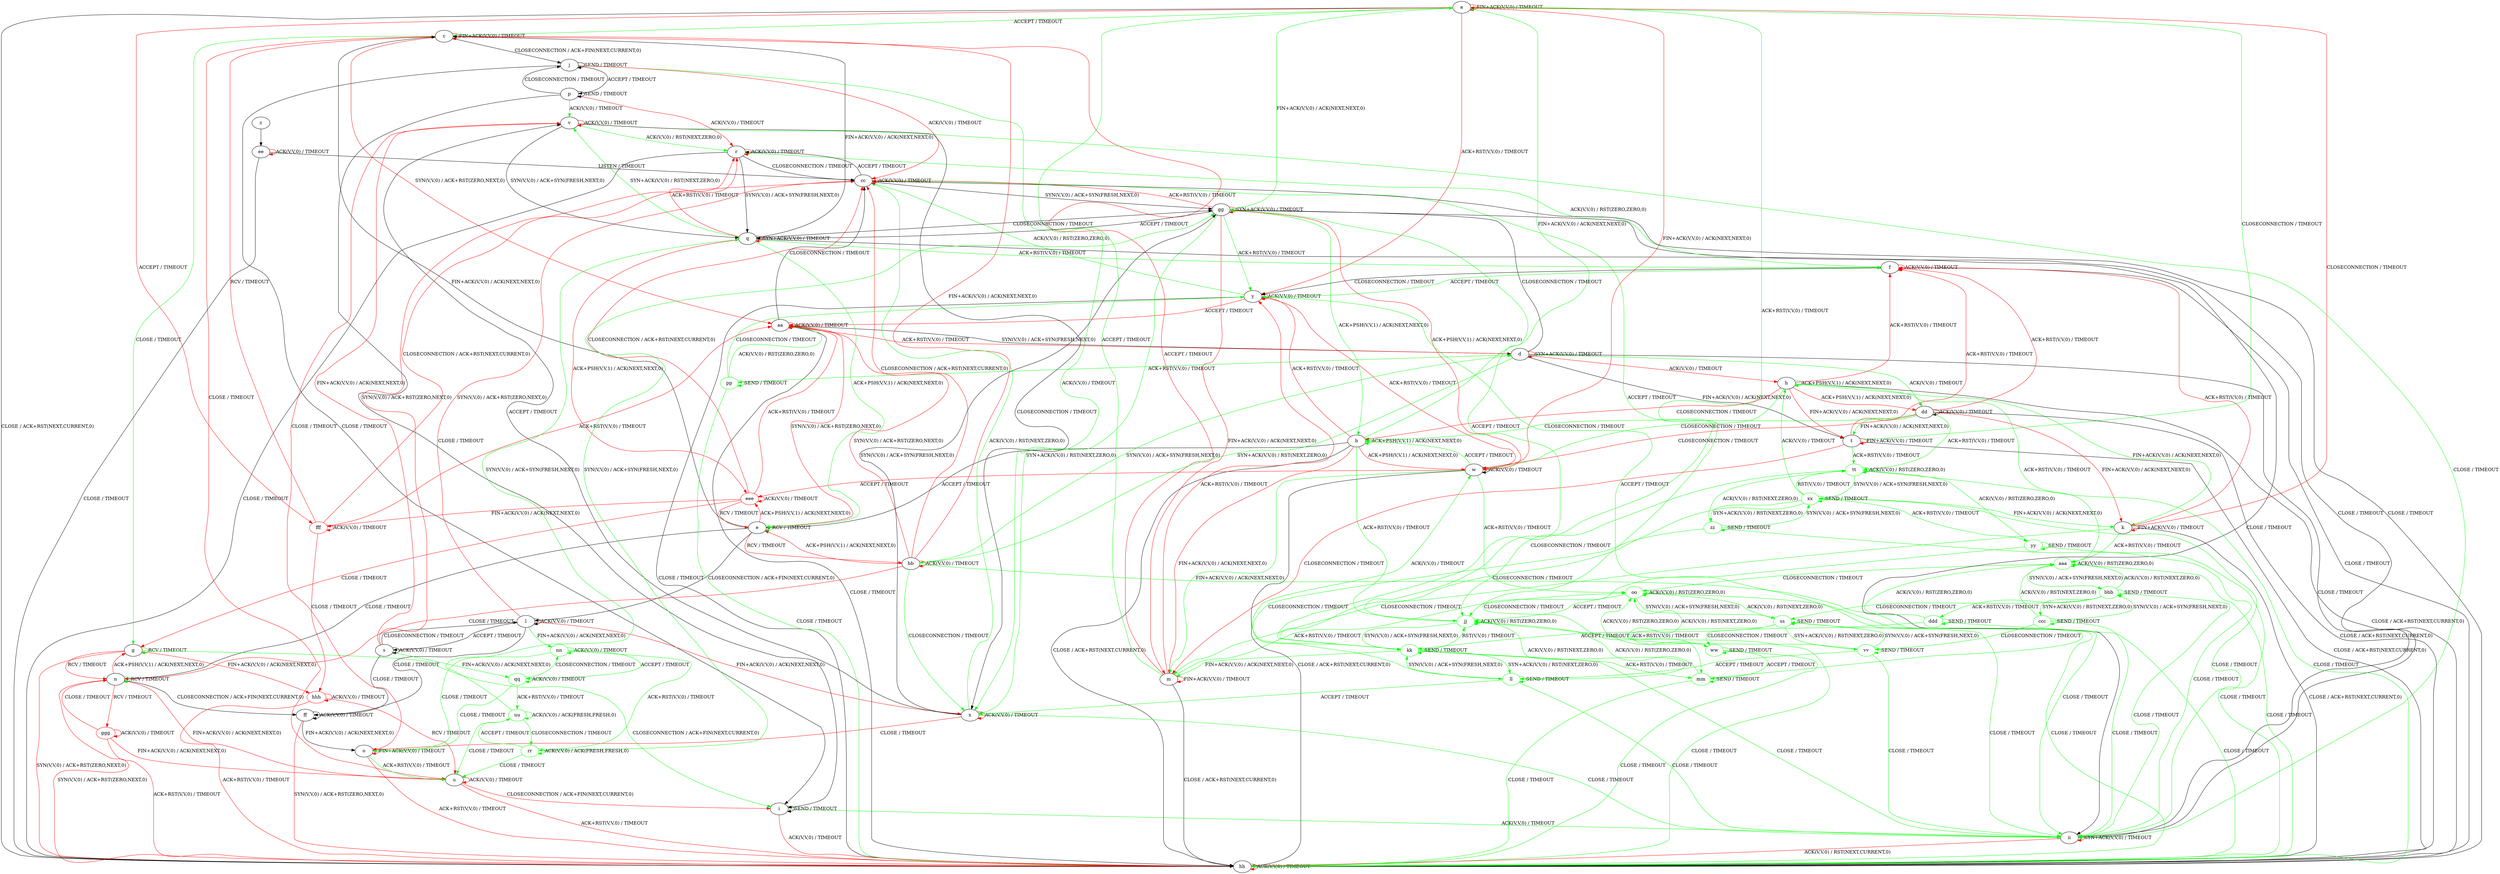 digraph "" {
	graph ["Incoming time"=61.23894476890564,
		"Outgoing time"=85.5024197101593,
		Output="{'States': 60, 'Transitions': 945, 'Filename': '../results/tcp/TCP_Windows8_Server-TCP_FreeBSD_Server-msat-4.dot'}",
		Reference="{'States': 39, 'Transitions': 495, 'Filename': '../subjects/tcp/TCP_Windows8_Server.dot'}",
		Solver=msat,
		Updated="{'States': 56, 'Transitions': 716, 'Filename': '../subjects/tcp/TCP_FreeBSD_Server.dot'}",
		"f-measure"=0.4393063583815029,
		precision=0.3715083798882682,
		recall=0.5373737373737374
	];
	a -> a [key=0,
	color=red,
	label="FIN+ACK(V,V,0) / TIMEOUT"];
a -> c [key=0,
color=green,
label="ACCEPT / TIMEOUT"];
a -> y [key=0,
color=red,
label="ACK+RST(V,V,0) / TIMEOUT"];
a -> hh [key=0,
label="CLOSE / ACK+RST(NEXT,CURRENT,0)"];
jj [color=green];
a -> jj [key=0,
color=green,
label="ACK+RST(V,V,0) / TIMEOUT"];
fff [color=red];
a -> fff [key=0,
color=red,
label="ACCEPT / TIMEOUT"];
b -> a [key=0,
color=green,
label="FIN+ACK(V,V,0) / ACK(NEXT,NEXT,0)"];
b -> b [key=0,
color=green,
label="ACK+PSH(V,V,1) / ACK(NEXT,NEXT,0)"];
b -> e [key=0,
label="ACCEPT / TIMEOUT"];
b -> m [key=0,
color=red,
label="FIN+ACK(V,V,0) / ACK(NEXT,NEXT,0)"];
b -> w [key=0,
color=red,
label="ACK+PSH(V,V,1) / ACK(NEXT,NEXT,0)"];
b -> y [key=0,
color=red,
label="ACK+RST(V,V,0) / TIMEOUT"];
b -> hh [key=0,
label="CLOSE / ACK+RST(NEXT,CURRENT,0)"];
b -> jj [key=0,
color=green,
label="ACK+RST(V,V,0) / TIMEOUT"];
c -> c [key=0,
color=red,
label="FIN+ACK(V,V,0) / TIMEOUT"];
c -> g [key=0,
color=green,
label="CLOSE / TIMEOUT"];
c -> j [key=0,
label="CLOSECONNECTION / ACK+FIN(NEXT,CURRENT,0)"];
c -> u [key=0,
color=red,
label="CLOSE / TIMEOUT"];
c -> aa [key=0,
color=red,
label="SYN(V,V,0) / ACK+RST(ZERO,NEXT,0)"];
d -> d [key=0,
color=red,
label="SYN+ACK(V,V,0) / TIMEOUT"];
d -> h [key=0,
color=red,
label="ACK(V,V,0) / TIMEOUT"];
d -> t [key=0,
label="FIN+ACK(V,V,0) / ACK(NEXT,NEXT,0)"];
d -> aa [key=0,
color=red,
label="ACK+RST(V,V,0) / TIMEOUT"];
d -> bb [key=0,
color=green,
label="SYN+ACK(V,V,0) / RST(NEXT,ZERO,0)"];
d -> dd [key=0,
color=green,
label="ACK(V,V,0) / TIMEOUT"];
d -> gg [key=0,
label="CLOSECONNECTION / TIMEOUT"];
d -> ii [key=0,
label="CLOSE / TIMEOUT"];
pp [color=green];
d -> pp [key=0,
color=green,
label="ACK+RST(V,V,0) / TIMEOUT"];
e -> c [key=0,
label="FIN+ACK(V,V,0) / ACK(NEXT,NEXT,0)"];
e -> e [key=0,
color=green,
label="RCV / TIMEOUT"];
e -> l [key=0,
label="CLOSECONNECTION / ACK+FIN(NEXT,CURRENT,0)"];
e -> n [key=0,
label="CLOSE / TIMEOUT"];
e -> aa [key=0,
color=red,
label="SYN(V,V,0) / ACK+RST(ZERO,NEXT,0)"];
e -> bb [key=0,
color=red,
label="RCV / TIMEOUT"];
eee [color=red];
e -> eee [key=0,
color=red,
label="ACK+PSH(V,V,1) / ACK(NEXT,NEXT,0)"];
f -> f [key=0,
color=red,
label="ACK(V,V,0) / TIMEOUT"];
f -> r [key=0,
color=green,
label="ACK(V,V,0) / RST(ZERO,ZERO,0)"];
f -> y [key=0,
label="CLOSECONNECTION / TIMEOUT"];
f -> hh [key=0,
label="CLOSE / TIMEOUT"];
g -> g [key=0,
color=green,
label="RCV / TIMEOUT"];
g -> i [key=0,
color=green,
label="CLOSECONNECTION / ACK+FIN(NEXT,CURRENT,0)"];
g -> n [key=0,
color=red,
label="RCV / TIMEOUT"];
g -> hh [key=0,
color=red,
label="SYN(V,V,0) / ACK+RST(ZERO,NEXT,0)"];
hhh [color=red];
g -> hhh [key=0,
color=red,
label="FIN+ACK(V,V,0) / ACK(NEXT,NEXT,0)"];
h -> b [key=0,
color=red,
label="CLOSECONNECTION / TIMEOUT"];
h -> f [key=0,
color=red,
label="ACK+RST(V,V,0) / TIMEOUT"];
h -> h [key=0,
color=green,
label="ACK+PSH(V,V,1) / ACK(NEXT,NEXT,0)"];
h -> k [key=0,
color=green,
label="FIN+ACK(V,V,0) / ACK(NEXT,NEXT,0)"];
h -> t [key=0,
color=red,
label="FIN+ACK(V,V,0) / ACK(NEXT,NEXT,0)"];
h -> w [key=0,
color=green,
label="CLOSECONNECTION / TIMEOUT"];
h -> dd [key=0,
color=red,
label="ACK+PSH(V,V,1) / ACK(NEXT,NEXT,0)"];
h -> hh [key=0,
label="CLOSE / ACK+RST(NEXT,CURRENT,0)"];
aaa [color=green];
h -> aaa [key=0,
color=green,
label="ACK+RST(V,V,0) / TIMEOUT"];
i -> i [key=0,
label="SEND / TIMEOUT"];
i -> hh [key=0,
color=red,
label="ACK(V,V,0) / TIMEOUT"];
i -> ii [key=0,
color=green,
label="ACK(V,V,0) / TIMEOUT"];
j -> i [key=0,
label="CLOSE / TIMEOUT"];
j -> j [key=0,
label="SEND / TIMEOUT"];
j -> p [key=0,
label="ACCEPT / TIMEOUT"];
j -> x [key=0,
color=green,
label="ACK(V,V,0) / TIMEOUT"];
j -> cc [key=0,
color=red,
label="ACK(V,V,0) / TIMEOUT"];
k -> a [key=0,
color=red,
label="CLOSECONNECTION / TIMEOUT"];
k -> f [key=0,
color=red,
label="ACK+RST(V,V,0) / TIMEOUT"];
k -> k [key=0,
color=red,
label="FIN+ACK(V,V,0) / TIMEOUT"];
k -> m [key=0,
color=green,
label="CLOSECONNECTION / TIMEOUT"];
k -> hh [key=0,
label="CLOSE / ACK+RST(NEXT,CURRENT,0)"];
k -> aaa [key=0,
color=green,
label="ACK+RST(V,V,0) / TIMEOUT"];
l -> l [key=0,
label="ACK(V,V,0) / TIMEOUT"];
l -> s [key=0,
label="ACCEPT / TIMEOUT"];
l -> x [key=0,
color=red,
label="FIN+ACK(V,V,0) / ACK(NEXT,NEXT,0)"];
l -> cc [key=0,
color=red,
label="SYN(V,V,0) / ACK+RST(ZERO,NEXT,0)"];
l -> ff [key=0,
label="CLOSE / TIMEOUT"];
nn [color=green];
l -> nn [key=0,
color=green,
label="FIN+ACK(V,V,0) / ACK(NEXT,NEXT,0)"];
m -> a [key=0,
color=green,
label="ACCEPT / TIMEOUT"];
m -> c [key=0,
color=red,
label="ACCEPT / TIMEOUT"];
m -> m [key=0,
color=red,
label="FIN+ACK(V,V,0) / TIMEOUT"];
m -> y [key=0,
color=red,
label="ACK+RST(V,V,0) / TIMEOUT"];
m -> hh [key=0,
label="CLOSE / ACK+RST(NEXT,CURRENT,0)"];
oo [color=green];
m -> oo [key=0,
color=green,
label="ACK+RST(V,V,0) / TIMEOUT"];
n -> g [key=0,
color=red,
label="ACK+PSH(V,V,1) / ACK(NEXT,NEXT,0)"];
n -> n [key=0,
color=green,
label="RCV / TIMEOUT"];
n -> u [key=0,
color=red,
label="FIN+ACK(V,V,0) / ACK(NEXT,NEXT,0)"];
n -> ff [key=0,
label="CLOSECONNECTION / ACK+FIN(NEXT,CURRENT,0)"];
n -> hh [key=0,
color=red,
label="SYN(V,V,0) / ACK+RST(ZERO,NEXT,0)"];
ggg [color=red];
n -> ggg [key=0,
color=red,
label="RCV / TIMEOUT"];
o -> o [key=0,
color=red,
label="FIN+ACK(V,V,0) / TIMEOUT"];
o -> u [key=0,
color=green,
label="ACK+RST(V,V,0) / TIMEOUT"];
o -> hh [key=0,
color=red,
label="ACK+RST(V,V,0) / TIMEOUT"];
p -> i [key=0,
label="CLOSE / TIMEOUT"];
p -> j [key=0,
label="CLOSECONNECTION / TIMEOUT"];
p -> p [key=0,
label="SEND / TIMEOUT"];
p -> r [key=0,
color=red,
label="ACK(V,V,0) / TIMEOUT"];
p -> v [key=0,
color=green,
label="ACK(V,V,0) / TIMEOUT"];
q -> c [key=0,
label="FIN+ACK(V,V,0) / ACK(NEXT,NEXT,0)"];
q -> e [key=0,
color=green,
label="ACK+PSH(V,V,1) / ACK(NEXT,NEXT,0)"];
q -> f [key=0,
color=green,
label="ACK+RST(V,V,0) / TIMEOUT"];
q -> q [key=0,
color=red,
label="SYN+ACK(V,V,0) / TIMEOUT"];
q -> r [key=0,
color=red,
label="ACK+RST(V,V,0) / TIMEOUT"];
q -> v [key=0,
color=green,
label="SYN+ACK(V,V,0) / RST(NEXT,ZERO,0)"];
q -> gg [key=0,
label="CLOSECONNECTION / TIMEOUT"];
q -> ii [key=0,
label="CLOSE / TIMEOUT"];
q -> eee [key=0,
color=red,
label="ACK+PSH(V,V,1) / ACK(NEXT,NEXT,0)"];
r -> q [key=0,
label="SYN(V,V,0) / ACK+SYN(FRESH,NEXT,0)"];
r -> r [key=0,
color=red,
label="ACK(V,V,0) / TIMEOUT"];
r -> cc [key=0,
label="CLOSECONNECTION / TIMEOUT"];
r -> hh [key=0,
label="CLOSE / TIMEOUT"];
s -> l [key=0,
label="CLOSECONNECTION / TIMEOUT"];
s -> r [key=0,
color=red,
label="SYN(V,V,0) / ACK+RST(ZERO,NEXT,0)"];
s -> s [key=0,
label="ACK(V,V,0) / TIMEOUT"];
s -> v [key=0,
color=red,
label="FIN+ACK(V,V,0) / ACK(NEXT,NEXT,0)"];
s -> ff [key=0,
label="CLOSE / TIMEOUT"];
qq [color=green];
s -> qq [key=0,
color=green,
label="FIN+ACK(V,V,0) / ACK(NEXT,NEXT,0)"];
t -> a [key=0,
color=green,
label="CLOSECONNECTION / TIMEOUT"];
t -> f [key=0,
color=red,
label="ACK+RST(V,V,0) / TIMEOUT"];
t -> m [key=0,
color=red,
label="CLOSECONNECTION / TIMEOUT"];
t -> t [key=0,
color=red,
label="FIN+ACK(V,V,0) / TIMEOUT"];
t -> hh [key=0,
label="CLOSE / ACK+RST(NEXT,CURRENT,0)"];
tt [color=green];
t -> tt [key=0,
color=green,
label="ACK+RST(V,V,0) / TIMEOUT"];
u -> i [key=0,
color=red,
label="CLOSECONNECTION / ACK+FIN(NEXT,CURRENT,0)"];
u -> u [key=0,
color=red,
label="ACK(V,V,0) / TIMEOUT"];
u -> hh [key=0,
color=red,
label="ACK+RST(V,V,0) / TIMEOUT"];
v -> o [key=0,
color=red,
label="CLOSE / TIMEOUT"];
v -> q [key=0,
label="SYN(V,V,0) / ACK+SYN(FRESH,NEXT,0)"];
v -> r [key=0,
color=green,
label="ACK(V,V,0) / RST(NEXT,ZERO,0)"];
v -> v [key=0,
color=red,
label="ACK(V,V,0) / TIMEOUT"];
v -> x [key=0,
label="CLOSECONNECTION / TIMEOUT"];
v -> ii [key=0,
color=green,
label="CLOSE / TIMEOUT"];
w -> a [key=0,
color=red,
label="FIN+ACK(V,V,0) / ACK(NEXT,NEXT,0)"];
w -> b [key=0,
color=green,
label="ACCEPT / TIMEOUT"];
w -> m [key=0,
color=green,
label="FIN+ACK(V,V,0) / ACK(NEXT,NEXT,0)"];
w -> w [key=0,
label="ACK(V,V,0) / TIMEOUT"];
w -> y [key=0,
color=red,
label="ACK+RST(V,V,0) / TIMEOUT"];
w -> hh [key=0,
label="CLOSE / ACK+RST(NEXT,CURRENT,0)"];
w -> oo [key=0,
color=green,
label="ACK+RST(V,V,0) / TIMEOUT"];
w -> eee [key=0,
color=red,
label="ACCEPT / TIMEOUT"];
x -> o [key=0,
color=red,
label="CLOSE / TIMEOUT"];
x -> v [key=0,
label="ACCEPT / TIMEOUT"];
x -> x [key=0,
color=red,
label="ACK(V,V,0) / TIMEOUT"];
x -> cc [key=0,
color=green,
label="ACK(V,V,0) / RST(NEXT,ZERO,0)"];
x -> gg [key=0,
label="SYN(V,V,0) / ACK+SYN(FRESH,NEXT,0)"];
x -> ii [key=0,
color=green,
label="CLOSE / TIMEOUT"];
y -> f [key=0,
color=green,
label="ACCEPT / TIMEOUT"];
y -> y [key=0,
color=red,
label="ACK(V,V,0) / TIMEOUT"];
y -> aa [key=0,
color=red,
label="ACCEPT / TIMEOUT"];
y -> cc [key=0,
color=green,
label="ACK(V,V,0) / RST(ZERO,ZERO,0)"];
y -> hh [key=0,
label="CLOSE / TIMEOUT"];
z -> ee [key=0];
aa -> d [key=0,
label="SYN(V,V,0) / ACK+SYN(FRESH,NEXT,0)"];
aa -> aa [key=0,
color=red,
label="ACK(V,V,0) / TIMEOUT"];
aa -> cc [key=0,
label="CLOSECONNECTION / TIMEOUT"];
aa -> hh [key=0,
label="CLOSE / TIMEOUT"];
bb -> c [key=0,
color=red,
label="FIN+ACK(V,V,0) / ACK(NEXT,NEXT,0)"];
bb -> d [key=0,
color=green,
label="SYN(V,V,0) / ACK+SYN(FRESH,NEXT,0)"];
bb -> e [key=0,
color=red,
label="ACK+PSH(V,V,1) / ACK(NEXT,NEXT,0)"];
bb -> n [key=0,
color=red,
label="CLOSE / TIMEOUT"];
bb -> x [key=0,
color=green,
label="CLOSECONNECTION / TIMEOUT"];
bb -> aa [key=0,
color=red,
label="SYN(V,V,0) / ACK+RST(ZERO,NEXT,0)"];
bb -> bb [key=0,
color=red,
label="ACK(V,V,0) / TIMEOUT"];
bb -> cc [key=0,
color=red,
label="CLOSECONNECTION / ACK+RST(NEXT,CURRENT,0)"];
bb -> ii [key=0,
color=green,
label="CLOSE / TIMEOUT"];
cc -> r [key=0,
label="ACCEPT / TIMEOUT"];
cc -> cc [key=0,
color=red,
label="ACK(V,V,0) / TIMEOUT"];
cc -> gg [key=0,
label="SYN(V,V,0) / ACK+SYN(FRESH,NEXT,0)"];
cc -> hh [key=0,
label="CLOSE / TIMEOUT"];
dd -> b [key=0,
color=green,
label="CLOSECONNECTION / TIMEOUT"];
dd -> f [key=0,
color=red,
label="ACK+RST(V,V,0) / TIMEOUT"];
dd -> k [key=0,
color=red,
label="FIN+ACK(V,V,0) / ACK(NEXT,NEXT,0)"];
dd -> t [key=0,
color=green,
label="FIN+ACK(V,V,0) / ACK(NEXT,NEXT,0)"];
dd -> w [key=0,
color=red,
label="CLOSECONNECTION / TIMEOUT"];
dd -> dd [key=0,
label="ACK(V,V,0) / TIMEOUT"];
dd -> hh [key=0,
label="CLOSE / ACK+RST(NEXT,CURRENT,0)"];
dd -> tt [key=0,
color=green,
label="ACK+RST(V,V,0) / TIMEOUT"];
ee -> cc [key=0,
label="LISTEN / TIMEOUT"];
ee -> ee [key=0,
color=red,
label="ACK(V,V,0) / TIMEOUT"];
ee -> hh [key=0,
label="CLOSE / TIMEOUT"];
ff -> o [key=0,
label="FIN+ACK(V,V,0) / ACK(NEXT,NEXT,0)"];
ff -> ff [key=0,
label="ACK(V,V,0) / TIMEOUT"];
ff -> hh [key=0,
color=red,
label="SYN(V,V,0) / ACK+RST(ZERO,NEXT,0)"];
gg -> a [key=0,
color=green,
label="FIN+ACK(V,V,0) / ACK(NEXT,NEXT,0)"];
gg -> b [key=0,
color=green,
label="ACK+PSH(V,V,1) / ACK(NEXT,NEXT,0)"];
gg -> m [key=0,
color=red,
label="FIN+ACK(V,V,0) / ACK(NEXT,NEXT,0)"];
gg -> q [key=0,
label="ACCEPT / TIMEOUT"];
gg -> w [key=0,
color=red,
label="ACK+PSH(V,V,1) / ACK(NEXT,NEXT,0)"];
gg -> x [key=0,
color=green,
label="SYN+ACK(V,V,0) / RST(NEXT,ZERO,0)"];
gg -> y [key=0,
color=green,
label="ACK+RST(V,V,0) / TIMEOUT"];
gg -> cc [key=0,
color=red,
label="ACK+RST(V,V,0) / TIMEOUT"];
gg -> gg [key=0,
color=red,
label="SYN+ACK(V,V,0) / TIMEOUT"];
gg -> ii [key=0,
label="CLOSE / TIMEOUT"];
hh -> hh [key=0,
color=red,
label="ACK(V,V,0) / TIMEOUT"];
ii -> hh [key=0,
color=red,
label="ACK(V,V,0) / RST(NEXT,CURRENT,0)"];
ii -> ii [key=0,
color=red,
label="SYN+ACK(V,V,0) / TIMEOUT"];
jj -> cc [key=0,
color=green,
label="ACCEPT / TIMEOUT"];
jj -> hh [key=0,
color=green,
label="CLOSE / TIMEOUT"];
jj -> jj [key=0,
color=green,
label="ACK(V,V,0) / RST(ZERO,ZERO,0)"];
kk [color=green];
jj -> kk [key=0,
color=green,
label="SYN(V,V,0) / ACK+SYN(FRESH,NEXT,0)"];
kk -> m [key=0,
color=green,
label="FIN+ACK(V,V,0) / ACK(NEXT,NEXT,0)"];
kk -> w [key=0,
color=green,
label="ACK(V,V,0) / TIMEOUT"];
kk -> gg [key=0,
color=green,
label="ACCEPT / TIMEOUT"];
kk -> ii [key=0,
color=green,
label="CLOSE / TIMEOUT"];
kk -> jj [key=0,
color=green,
label="RST(V,V,0) / TIMEOUT"];
kk -> kk [key=0,
color=green,
label="SEND / TIMEOUT"];
ll [color=green];
kk -> ll [key=0,
color=green,
label="SYN+ACK(V,V,0) / RST(NEXT,ZERO,0)"];
mm [color=green];
kk -> mm [key=0,
color=green,
label="ACK+RST(V,V,0) / TIMEOUT"];
ll -> x [key=0,
color=green,
label="ACCEPT / TIMEOUT"];
ll -> ii [key=0,
color=green,
label="CLOSE / TIMEOUT"];
ll -> jj [key=0,
color=green,
label="ACK(V,V,0) / RST(NEXT,ZERO,0)"];
ll -> kk [key=0,
color=green,
label="SYN(V,V,0) / ACK+SYN(FRESH,NEXT,0)"];
ll -> ll [key=0,
color=green,
label="SEND / TIMEOUT"];
mm -> y [key=0,
color=green,
label="ACCEPT / TIMEOUT"];
mm -> hh [key=0,
color=green,
label="CLOSE / TIMEOUT"];
mm -> jj [key=0,
color=green,
label="ACK(V,V,0) / RST(ZERO,ZERO,0)"];
mm -> mm [key=0,
color=green,
label="SEND / TIMEOUT"];
nn -> o [key=0,
color=green,
label="CLOSE / TIMEOUT"];
nn -> nn [key=0,
color=green,
label="ACK(V,V,0) / TIMEOUT"];
nn -> qq [key=0,
color=green,
label="ACCEPT / TIMEOUT"];
rr [color=green];
nn -> rr [key=0,
color=green,
label="ACK+RST(V,V,0) / TIMEOUT"];
oo -> hh [key=0,
color=green,
label="CLOSE / TIMEOUT"];
oo -> jj [key=0,
color=green,
label="ACCEPT / TIMEOUT"];
oo -> oo [key=0,
color=green,
label="ACK(V,V,0) / RST(ZERO,ZERO,0)"];
ss [color=green];
oo -> ss [key=0,
color=green,
label="SYN(V,V,0) / ACK+SYN(FRESH,NEXT,0)"];
pp -> y [key=0,
color=green,
label="CLOSECONNECTION / TIMEOUT"];
pp -> aa [key=0,
color=green,
label="ACK(V,V,0) / RST(ZERO,ZERO,0)"];
pp -> hh [key=0,
color=green,
label="CLOSE / TIMEOUT"];
pp -> pp [key=0,
color=green,
label="SEND / TIMEOUT"];
qq -> o [key=0,
color=green,
label="CLOSE / TIMEOUT"];
qq -> nn [key=0,
color=green,
label="CLOSECONNECTION / TIMEOUT"];
qq -> qq [key=0,
color=green,
label="ACK(V,V,0) / TIMEOUT"];
uu [color=green];
qq -> uu [key=0,
color=green,
label="ACK+RST(V,V,0) / TIMEOUT"];
rr -> u [key=0,
color=green,
label="CLOSE / TIMEOUT"];
rr -> gg [key=0,
color=green,
label="SYN(V,V,0) / ACK+SYN(FRESH,NEXT,0)"];
rr -> rr [key=0,
color=green,
label="ACK(V,V,0) / ACK(FRESH,FRESH,0)"];
rr -> uu [key=0,
color=green,
label="ACCEPT / TIMEOUT"];
ss -> ii [key=0,
color=green,
label="CLOSE / TIMEOUT"];
ss -> kk [key=0,
color=green,
label="ACCEPT / TIMEOUT"];
ss -> oo [key=0,
color=green,
label="ACK(V,V,0) / RST(NEXT,ZERO,0)"];
ss -> ss [key=0,
color=green,
label="SEND / TIMEOUT"];
vv [color=green];
ss -> vv [key=0,
color=green,
label="SYN+ACK(V,V,0) / RST(NEXT,ZERO,0)"];
ww [color=green];
ss -> ww [key=0,
color=green,
label="ACK+RST(V,V,0) / TIMEOUT"];
tt -> hh [key=0,
color=green,
label="CLOSE / TIMEOUT"];
tt -> jj [key=0,
color=green,
label="CLOSECONNECTION / TIMEOUT"];
tt -> tt [key=0,
color=green,
label="ACK(V,V,0) / RST(ZERO,ZERO,0)"];
xx [color=green];
tt -> xx [key=0,
color=green,
label="SYN(V,V,0) / ACK+SYN(FRESH,NEXT,0)"];
uu -> q [key=0,
color=green,
label="SYN(V,V,0) / ACK+SYN(FRESH,NEXT,0)"];
uu -> u [key=0,
color=green,
label="CLOSE / TIMEOUT"];
uu -> rr [key=0,
color=green,
label="CLOSECONNECTION / TIMEOUT"];
uu -> uu [key=0,
color=green,
label="ACK(V,V,0) / ACK(FRESH,FRESH,0)"];
vv -> ii [key=0,
color=green,
label="CLOSE / TIMEOUT"];
vv -> ll [key=0,
color=green,
label="ACCEPT / TIMEOUT"];
vv -> oo [key=0,
color=green,
label="ACK(V,V,0) / RST(NEXT,ZERO,0)"];
vv -> ss [key=0,
color=green,
label="SYN(V,V,0) / ACK+SYN(FRESH,NEXT,0)"];
vv -> vv [key=0,
color=green,
label="SEND / TIMEOUT"];
ww -> hh [key=0,
color=green,
label="CLOSE / TIMEOUT"];
ww -> mm [key=0,
color=green,
label="ACCEPT / TIMEOUT"];
ww -> oo [key=0,
color=green,
label="ACK(V,V,0) / RST(ZERO,ZERO,0)"];
ww -> ww [key=0,
color=green,
label="SEND / TIMEOUT"];
xx -> h [key=0,
color=green,
label="ACK(V,V,0) / TIMEOUT"];
xx -> k [key=0,
color=green,
label="FIN+ACK(V,V,0) / ACK(NEXT,NEXT,0)"];
xx -> ii [key=0,
color=green,
label="CLOSE / TIMEOUT"];
xx -> kk [key=0,
color=green,
label="CLOSECONNECTION / TIMEOUT"];
xx -> tt [key=0,
color=green,
label="RST(V,V,0) / TIMEOUT"];
xx -> xx [key=0,
color=green,
label="SEND / TIMEOUT"];
yy [color=green];
xx -> yy [key=0,
color=green,
label="ACK+RST(V,V,0) / TIMEOUT"];
zz [color=green];
xx -> zz [key=0,
color=green,
label="SYN+ACK(V,V,0) / RST(NEXT,ZERO,0)"];
yy -> hh [key=0,
color=green,
label="CLOSE / TIMEOUT"];
yy -> mm [key=0,
color=green,
label="CLOSECONNECTION / TIMEOUT"];
yy -> tt [key=0,
color=green,
label="ACK(V,V,0) / RST(ZERO,ZERO,0)"];
yy -> yy [key=0,
color=green,
label="SEND / TIMEOUT"];
zz -> ii [key=0,
color=green,
label="CLOSE / TIMEOUT"];
zz -> ll [key=0,
color=green,
label="CLOSECONNECTION / TIMEOUT"];
zz -> tt [key=0,
color=green,
label="ACK(V,V,0) / RST(NEXT,ZERO,0)"];
zz -> xx [key=0,
color=green,
label="SYN(V,V,0) / ACK+SYN(FRESH,NEXT,0)"];
zz -> zz [key=0,
color=green,
label="SEND / TIMEOUT"];
aaa -> hh [key=0,
color=green,
label="CLOSE / TIMEOUT"];
aaa -> oo [key=0,
color=green,
label="CLOSECONNECTION / TIMEOUT"];
aaa -> aaa [key=0,
color=green,
label="ACK(V,V,0) / RST(ZERO,ZERO,0)"];
bbb [color=green];
aaa -> bbb [key=0,
color=green,
label="SYN(V,V,0) / ACK+SYN(FRESH,NEXT,0)"];
bbb -> ii [key=0,
color=green,
label="CLOSE / TIMEOUT"];
bbb -> ss [key=0,
color=green,
label="CLOSECONNECTION / TIMEOUT"];
bbb -> aaa [key=0,
color=green,
label="ACK(V,V,0) / RST(NEXT,ZERO,0)"];
bbb -> bbb [key=0,
color=green,
label="SEND / TIMEOUT"];
ccc [color=green];
bbb -> ccc [key=0,
color=green,
label="SYN+ACK(V,V,0) / RST(NEXT,ZERO,0)"];
ddd [color=green];
bbb -> ddd [key=0,
color=green,
label="ACK+RST(V,V,0) / TIMEOUT"];
ccc -> ii [key=0,
color=green,
label="CLOSE / TIMEOUT"];
ccc -> vv [key=0,
color=green,
label="CLOSECONNECTION / TIMEOUT"];
ccc -> aaa [key=0,
color=green,
label="ACK(V,V,0) / RST(NEXT,ZERO,0)"];
ccc -> bbb [key=0,
color=green,
label="SYN(V,V,0) / ACK+SYN(FRESH,NEXT,0)"];
ccc -> ccc [key=0,
color=green,
label="SEND / TIMEOUT"];
ddd -> hh [key=0,
color=green,
label="CLOSE / TIMEOUT"];
ddd -> ww [key=0,
color=green,
label="CLOSECONNECTION / TIMEOUT"];
ddd -> aaa [key=0,
color=green,
label="ACK(V,V,0) / RST(ZERO,ZERO,0)"];
ddd -> ddd [key=0,
color=green,
label="SEND / TIMEOUT"];
eee -> e [key=0,
color=red,
label="RCV / TIMEOUT"];
eee -> g [key=0,
color=red,
label="CLOSE / TIMEOUT"];
eee -> aa [key=0,
color=red,
label="ACK+RST(V,V,0) / TIMEOUT"];
eee -> cc [key=0,
color=red,
label="CLOSECONNECTION / ACK+RST(NEXT,CURRENT,0)"];
eee -> eee [key=0,
color=red,
label="ACK(V,V,0) / TIMEOUT"];
eee -> fff [key=0,
color=red,
label="FIN+ACK(V,V,0) / ACK(NEXT,NEXT,0)"];
fff -> c [key=0,
color=red,
label="RCV / TIMEOUT"];
fff -> aa [key=0,
color=red,
label="ACK+RST(V,V,0) / TIMEOUT"];
fff -> cc [key=0,
color=red,
label="CLOSECONNECTION / ACK+RST(NEXT,CURRENT,0)"];
fff -> fff [key=0,
color=red,
label="ACK(V,V,0) / TIMEOUT"];
fff -> hhh [key=0,
color=red,
label="CLOSE / TIMEOUT"];
ggg -> n [key=0,
color=red,
label="CLOSE / TIMEOUT"];
ggg -> u [key=0,
color=red,
label="FIN+ACK(V,V,0) / ACK(NEXT,NEXT,0)"];
ggg -> hh [key=0,
color=red,
label="ACK+RST(V,V,0) / TIMEOUT"];
ggg -> ggg [key=0,
color=red,
label="ACK(V,V,0) / TIMEOUT"];
hhh -> u [key=0,
color=red,
label="RCV / TIMEOUT"];
hhh -> hh [key=0,
color=red,
label="ACK+RST(V,V,0) / TIMEOUT"];
hhh -> hhh [key=0,
color=red,
label="ACK(V,V,0) / TIMEOUT"];
}
